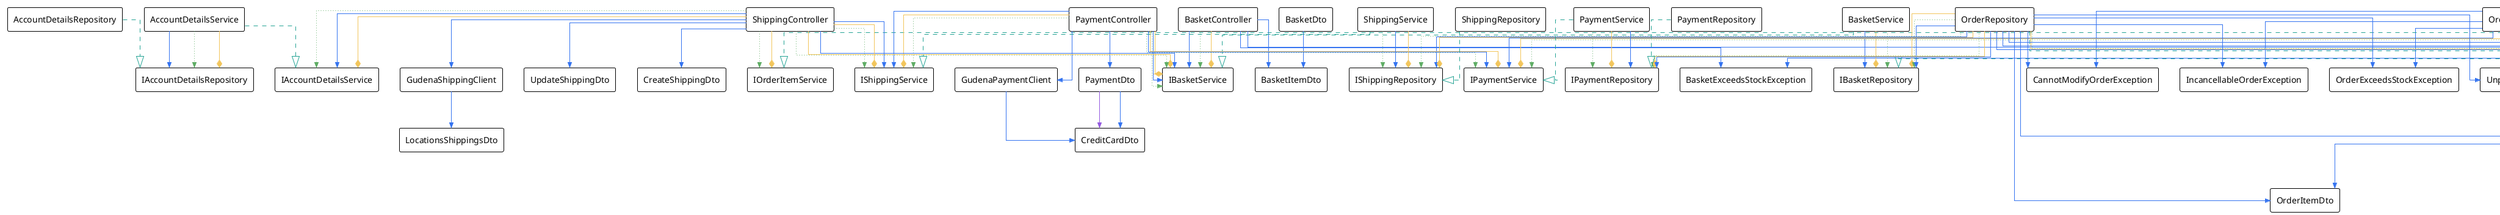 @startuml

!theme plain
top to bottom direction
skinparam linetype ortho

rectangle AccountDetailsRepository
rectangle AccountDetailsService
rectangle AuthController
rectangle BasketController
rectangle BasketDto
rectangle BasketExceedsStockException
rectangle BasketItemDto
rectangle BasketRepository
rectangle BasketService
rectangle BusinessInvalidStatusChangeException
rectangle BusinessOrderController
rectangle BusinessOrderDto
rectangle BusinessOrderItemDto
rectangle BusinessOrderRepository
rectangle BusinessOrderService
rectangle BusinessOwnershipException
rectangle BusinessProductController
rectangle BusinessProductRepository
rectangle BusinessProductReturnController
rectangle BusinessProductReturnDto
rectangle BusinessProductReturnRepository
rectangle BusinessProductReturnService
rectangle BusinessProductService
rectangle BusinessRegisterDto
rectangle BusinessWarrantyClaimController
rectangle BusinessWarrantyClaimDto
rectangle BusinessWarrantyClaimRepository
rectangle BusinessWarrantyClaimService
rectangle BuyerProductService
rectangle BuyerProductsController
rectangle BuyerRegisterDto
rectangle CannotModifyOrderException
rectangle CategoryController
rectangle CategoryRepository
rectangle CategoryService
rectangle CreateShippingDto
rectangle CreditCardDto
rectangle FavouriteController
rectangle FavouriteRepository
rectangle FavouriteService
rectangle GudenaPaymentClient
rectangle GudenaShippingClient
rectangle IAccountDetailsRepository
rectangle IAccountDetailsService
rectangle IBasketRepository
rectangle IBasketService
rectangle IBusinessOrderRepository
rectangle IBusinessOrderService
rectangle IBusinessProductRepository
rectangle IBusinessProductReturnRepository
rectangle IBusinessProductReturnService
rectangle IBusinessProductService
rectangle IBusinessWarrantyClaimRepository
rectangle IBusinessWarrantyClaimService
rectangle IBuyerProductService
rectangle ICategoryRepository
rectangle ICategoryService
rectangle IFavouriteRepository
rectangle IFavouriteService
rectangle IOrderItemRepository
rectangle IOrderItemService
rectangle IOrderRepository
rectangle IOrderService
rectangle IPaymentRepository
rectangle IPaymentService
rectangle IProductRepository
rectangle IProductReturnRepository
rectangle IProductReturnService
rectangle IShippingRepository
rectangle IShippingService
rectangle IWarrantyClaimRepository
rectangle IWarrantyClaimService
rectangle IncancellableOrderException
rectangle LocationsShippingsDto
rectangle LoginDto
rectangle NonReturnableProductException
rectangle OrderController
rectangle OrderExceedsStockException
rectangle OrderItemDto
rectangle OrderItemRepository
rectangle OrderItemService
rectangle OrderRepository
rectangle OrderService
rectangle OrderShippingDto
rectangle OrderUpdateDto
rectangle PaymentController
rectangle PaymentDto
rectangle PaymentRepository
rectangle PaymentService
rectangle ProductAlreadyReturnedException
rectangle ProductCreateDto
rectangle ProductRepository
rectangle ProductReturnController
rectangle ProductReturnDto
rectangle ProductReturnRepository
rectangle ProductReturnService
rectangle ResourceNotFoundException
rectangle ShippingController
rectangle ShippingRepository
rectangle ShippingService
rectangle UnpaidException
rectangle UpdateBusinessProductReturnStatusDto
rectangle UpdateBusinessWarrantyClaimStatusDto
rectangle UpdateOrderStatusDto
rectangle UpdateShippingDto
rectangle UserDoesNotOwnResourceException
rectangle UsersController
rectangle WarrantyAlreadyClaimedException
rectangle WarrantyClaimController
rectangle WarrantyClaimDto
rectangle WarrantyClaimRepository
rectangle WarrantyClaimService

AccountDetailsRepository              -[#24a394,dashed]-^  IAccountDetailsRepository            
AccountDetailsService                 -[#3574f0,plain]->>  IAccountDetailsRepository            
AccountDetailsService                 -[#5fad65,dotted]->>  IAccountDetailsRepository            
AccountDetailsService                 -[#f2c55c,plain]-*  IAccountDetailsRepository            
AccountDetailsService                 -[#24a394,dashed]-^  IAccountDetailsService               
AuthController                        -[#3574f0,plain]->>  BusinessRegisterDto                  
AuthController                        -[#3574f0,plain]->>  BuyerRegisterDto                     
AuthController                        -[#3574f0,plain]->>  LoginDto                             
BasketController                      -[#3574f0,plain]->>  BasketExceedsStockException          
BasketController                      -[#3574f0,plain]->>  BasketItemDto                        
BasketController                      -[#3574f0,plain]->>  IBasketService                       
BasketController                      -[#5fad65,dotted]->>  IBasketService                       
BasketController                      -[#f2c55c,plain]-*  IBasketService                       
BasketController                      -[#3574f0,plain]->>  ResourceNotFoundException            
BasketDto                             -[#3574f0,plain]->>  BasketItemDto                        
BasketRepository                      -[#3574f0,plain]->>  BasketExceedsStockException          
BasketRepository                      -[#24a394,dashed]-^  IBasketRepository                    
BasketRepository                      -[#3574f0,plain]->>  IProductRepository                   
BasketRepository                      -[#5fad65,dotted]->>  IProductRepository                   
BasketRepository                      -[#f2c55c,plain]-*  IProductRepository                   
BasketRepository                      -[#3574f0,plain]->>  ResourceNotFoundException            
BasketService                         -[#3574f0,plain]->>  IBasketRepository                    
BasketService                         -[#f2c55c,plain]-*  IBasketRepository                    
BasketService                         -[#5fad65,dotted]->>  IBasketRepository                    
BasketService                         -[#24a394,dashed]-^  IBasketService                       
BusinessOrderController               -[#3574f0,plain]->>  BusinessInvalidStatusChangeException 
BusinessOrderController               -[#3574f0,plain]->>  BusinessOrderDto                     
BusinessOrderController               -[#3574f0,plain]->>  BusinessOwnershipException           
BusinessOrderController               -[#f2c55c,plain]-*  IBusinessOrderService                
BusinessOrderController               -[#5fad65,dotted]->>  IBusinessOrderService                
BusinessOrderController               -[#3574f0,plain]->>  IBusinessOrderService                
BusinessOrderController               -[#3574f0,plain]->>  UpdateOrderStatusDto                 
BusinessOrderDto                      -[#3574f0,plain]->>  BusinessOrderItemDto                 
BusinessOrderRepository               -[#3574f0,plain]->>  BusinessInvalidStatusChangeException 
BusinessOrderRepository               -[#3574f0,plain]->>  BusinessOrderDto                     
BusinessOrderRepository               -[#3574f0,plain]->>  BusinessOrderItemDto                 
BusinessOrderRepository               -[#3574f0,plain]->>  BusinessOwnershipException           
BusinessOrderRepository               -[#24a394,dashed]-^  IBusinessOrderRepository             
BusinessOrderService                  -[#3574f0,plain]->>  BusinessOrderDto                     
BusinessOrderService                  -[#3574f0,plain]->>  IBusinessOrderRepository             
BusinessOrderService                  -[#f2c55c,plain]-*  IBusinessOrderRepository             
BusinessOrderService                  -[#5fad65,dotted]->>  IBusinessOrderRepository             
BusinessOrderService                  -[#24a394,dashed]-^  IBusinessOrderService                
BusinessProductController             -[#3574f0,plain]->>  IBusinessProductService              
BusinessProductController             -[#5fad65,dotted]->>  IBusinessProductService              
BusinessProductController             -[#f2c55c,plain]-*  IBusinessProductService              
BusinessProductController             -[#3574f0,plain]->>  ProductCreateDto                     
BusinessProductRepository             -[#24a394,dashed]-^  IBusinessProductRepository           
BusinessProductReturnController       -[#3574f0,plain]->>  BusinessProductReturnDto             
BusinessProductReturnController       -[#3574f0,plain]->>  IBusinessProductReturnService        
BusinessProductReturnController       -[#5fad65,dotted]->>  IBusinessProductReturnService        
BusinessProductReturnController       -[#f2c55c,plain]-*  IBusinessProductReturnService        
BusinessProductReturnController       -[#3574f0,plain]->>  UpdateBusinessProductReturnStatusDto 
BusinessProductReturnRepository       -[#3574f0,plain]->>  BusinessProductReturnDto             
BusinessProductReturnRepository       -[#24a394,dashed]-^  IBusinessProductReturnRepository     
BusinessProductReturnService          -[#3574f0,plain]->>  BusinessProductReturnDto             
BusinessProductReturnService          -[#5fad65,dotted]->>  IBusinessProductReturnRepository     
BusinessProductReturnService          -[#f2c55c,plain]-*  IBusinessProductReturnRepository     
BusinessProductReturnService          -[#3574f0,plain]->>  IBusinessProductReturnRepository     
BusinessProductReturnService          -[#24a394,dashed]-^  IBusinessProductReturnService        
BusinessProductService                -[#3574f0,plain]->>  IBusinessProductRepository           
BusinessProductService                -[#5fad65,dotted]->>  IBusinessProductRepository           
BusinessProductService                -[#f2c55c,plain]-*  IBusinessProductRepository           
BusinessProductService                -[#24a394,dashed]-^  IBusinessProductService              
BusinessProductService                -[#3574f0,plain]->>  ProductCreateDto                     
BusinessWarrantyClaimController       -[#3574f0,plain]->>  BusinessInvalidStatusChangeException 
BusinessWarrantyClaimController       -[#3574f0,plain]->>  BusinessOwnershipException           
BusinessWarrantyClaimController       -[#3574f0,plain]->>  BusinessWarrantyClaimDto             
BusinessWarrantyClaimController       -[#f2c55c,plain]-*  IBusinessWarrantyClaimService        
BusinessWarrantyClaimController       -[#3574f0,plain]->>  IBusinessWarrantyClaimService        
BusinessWarrantyClaimController       -[#5fad65,dotted]->>  IBusinessWarrantyClaimService        
BusinessWarrantyClaimController       -[#3574f0,plain]->>  UpdateBusinessWarrantyClaimStatusDto 
BusinessWarrantyClaimRepository       -[#3574f0,plain]->>  BusinessInvalidStatusChangeException 
BusinessWarrantyClaimRepository       -[#3574f0,plain]->>  BusinessOwnershipException           
BusinessWarrantyClaimRepository       -[#3574f0,plain]->>  BusinessWarrantyClaimDto             
BusinessWarrantyClaimRepository       -[#24a394,dashed]-^  IBusinessWarrantyClaimRepository     
BusinessWarrantyClaimService          -[#3574f0,plain]->>  BusinessWarrantyClaimDto             
BusinessWarrantyClaimService          -[#5fad65,dotted]->>  IBusinessWarrantyClaimRepository     
BusinessWarrantyClaimService          -[#3574f0,plain]->>  IBusinessWarrantyClaimRepository     
BusinessWarrantyClaimService          -[#f2c55c,plain]-*  IBusinessWarrantyClaimRepository     
BusinessWarrantyClaimService          -[#24a394,dashed]-^  IBusinessWarrantyClaimService        
BuyerProductService                   -[#24a394,dashed]-^  IBuyerProductService                 
BuyerProductService                   -[#3574f0,plain]->>  IProductRepository                   
BuyerProductService                   -[#5fad65,dotted]->>  IProductRepository                   
BuyerProductService                   -[#f2c55c,plain]-*  IProductRepository                   
BuyerProductsController               -[#5fad65,dotted]->>  IBuyerProductService                 
BuyerProductsController               -[#f2c55c,plain]-*  IBuyerProductService                 
BuyerProductsController               -[#3574f0,plain]->>  IBuyerProductService                 
CategoryController                    -[#3574f0,plain]->>  ICategoryService                     
CategoryController                    -[#f2c55c,plain]-*  ICategoryService                     
CategoryController                    -[#5fad65,dotted]->>  ICategoryService                     
CategoryRepository                    -[#24a394,dashed]-^  ICategoryRepository                  
CategoryService                       -[#5fad65,dotted]->>  ICategoryRepository                  
CategoryService                       -[#f2c55c,plain]-*  ICategoryRepository                  
CategoryService                       -[#3574f0,plain]->>  ICategoryRepository                  
CategoryService                       -[#24a394,dashed]-^  ICategoryService                     
FavouriteController                   -[#3574f0,plain]->>  IFavouriteService                    
FavouriteController                   -[#5fad65,dotted]->>  IFavouriteService                    
FavouriteController                   -[#f2c55c,plain]-*  IFavouriteService                    
FavouriteRepository                   -[#24a394,dashed]-^  IFavouriteRepository                 
FavouriteRepository                   -[#f2c55c,plain]-*  IProductRepository                   
FavouriteRepository                   -[#5fad65,dotted]->>  IProductRepository                   
FavouriteService                      -[#5fad65,dotted]->>  IFavouriteRepository                 
FavouriteService                      -[#3574f0,plain]->>  IFavouriteRepository                 
FavouriteService                      -[#f2c55c,plain]-*  IFavouriteRepository                 
FavouriteService                      -[#24a394,dashed]-^  IFavouriteService                    
GudenaPaymentClient                   -[#3574f0,plain]->>  CreditCardDto                        
GudenaShippingClient                  -[#3574f0,plain]->>  LocationsShippingsDto                
IBusinessOrderRepository              -[#3574f0,plain]->>  BusinessOrderDto                     
IBusinessOrderService                 -[#3574f0,plain]->>  BusinessOrderDto                     
IBusinessProductReturnRepository      -[#3574f0,plain]->>  BusinessProductReturnDto             
IBusinessProductReturnService         -[#3574f0,plain]->>  BusinessProductReturnDto             
IBusinessProductService               -[#3574f0,plain]->>  ProductCreateDto                     
IBusinessWarrantyClaimRepository      -[#3574f0,plain]->>  BusinessWarrantyClaimDto             
IBusinessWarrantyClaimService         -[#3574f0,plain]->>  BusinessWarrantyClaimDto             
IOrderRepository                      -[#3574f0,plain]->>  OrderUpdateDto                       
IOrderService                         -[#3574f0,plain]->>  OrderUpdateDto                       
IProductReturnRepository              -[#3574f0,plain]->>  ProductReturnDto                     
IProductReturnService                 -[#3574f0,plain]->>  ProductReturnDto                     
IWarrantyClaimRepository              -[#3574f0,plain]->>  WarrantyClaimDto                     
IWarrantyClaimService                 -[#3574f0,plain]->>  WarrantyClaimDto                     
OrderController                       -[#3574f0,plain]->>  CannotModifyOrderException           
OrderController                       -[#3574f0,plain]->>  IOrderService                        
OrderController                       -[#5fad65,dotted]->>  IOrderService                        
OrderController                       -[#f2c55c,plain]-*  IOrderService                        
OrderController                       -[#3574f0,plain]->>  IPaymentService                      
OrderController                       -[#f2c55c,plain]-*  IPaymentService                      
OrderController                       -[#5fad65,dotted]->>  IPaymentService                      
OrderController                       -[#3574f0,plain]->>  IncancellableOrderException          
OrderController                       -[#3574f0,plain]->>  OrderExceedsStockException           
OrderController                       -[#3574f0,plain]->>  OrderUpdateDto                       
OrderController                       -[#3574f0,plain]->>  ResourceNotFoundException            
OrderController                       -[#3574f0,plain]->>  UnpaidException                      
OrderController                       -[#3574f0,plain]->>  UserDoesNotOwnResourceException      
OrderItemRepository                   -[#24a394,dashed]-^  IOrderItemRepository                 
OrderItemService                      -[#f2c55c,plain]-*  IOrderItemRepository                 
OrderItemService                      -[#3574f0,plain]->>  IOrderItemRepository                 
OrderItemService                      -[#5fad65,dotted]->>  IOrderItemRepository                 
OrderItemService                      -[#24a394,dashed]-^  IOrderItemService                    
OrderRepository                       -[#3574f0,plain]->>  CannotModifyOrderException           
OrderRepository                       -[#f2c55c,plain]-*  IBasketRepository                    
OrderRepository                       -[#5fad65,dotted]->>  IBasketRepository                    
OrderRepository                       -[#3574f0,plain]->>  IBasketRepository                    
OrderRepository                       -[#24a394,dashed]-^  IOrderRepository                     
OrderRepository                       -[#5fad65,dotted]->>  IPaymentRepository                   
OrderRepository                       -[#f2c55c,plain]-*  IPaymentRepository                   
OrderRepository                       -[#3574f0,plain]->>  IPaymentRepository                   
OrderRepository                       -[#5fad65,dotted]->>  IProductRepository                   
OrderRepository                       -[#f2c55c,plain]-*  IProductRepository                   
OrderRepository                       -[#3574f0,plain]->>  IProductRepository                   
OrderRepository                       -[#3574f0,plain]->>  IShippingRepository                  
OrderRepository                       -[#f2c55c,plain]-*  IShippingRepository                  
OrderRepository                       -[#5fad65,dotted]->>  IShippingRepository                  
OrderRepository                       -[#3574f0,plain]->>  IncancellableOrderException          
OrderRepository                       -[#3574f0,plain]->>  OrderExceedsStockException           
OrderRepository                       -[#3574f0,plain]->>  OrderItemDto                         
OrderRepository                       -[#3574f0,plain]->>  OrderUpdateDto                       
OrderRepository                       -[#3574f0,plain]->>  ResourceNotFoundException            
OrderRepository                       -[#3574f0,plain]->>  UnpaidException                      
OrderRepository                       -[#3574f0,plain]->>  UserDoesNotOwnResourceException      
OrderService                          -[#f2c55c,plain]-*  IOrderRepository                     
OrderService                          -[#5fad65,dotted]->>  IOrderRepository                     
OrderService                          -[#3574f0,plain]->>  IOrderRepository                     
OrderService                          -[#24a394,dashed]-^  IOrderService                        
OrderService                          -[#3574f0,plain]->>  OrderUpdateDto                       
OrderUpdateDto                        -[#3574f0,plain]->>  OrderItemDto                         
PaymentController                     -[#3574f0,plain]->>  GudenaPaymentClient                  
PaymentController                     -[#f2c55c,plain]-*  IBasketService                       
PaymentController                     -[#3574f0,plain]->>  IBasketService                       
PaymentController                     -[#5fad65,dotted]->>  IBasketService                       
PaymentController                     -[#f2c55c,plain]-*  IPaymentService                      
PaymentController                     -[#3574f0,plain]->>  IPaymentService                      
PaymentController                     -[#5fad65,dotted]->>  IPaymentService                      
PaymentController                     -[#3574f0,plain]->>  IShippingService                     
PaymentController                     -[#f2c55c,plain]-*  IShippingService                     
PaymentController                     -[#5fad65,dotted]->>  IShippingService                     
PaymentController                     -[#3574f0,plain]->>  PaymentDto                           
PaymentDto                            -[#955ae0,plain]->>  CreditCardDto                        
PaymentDto                            -[#3574f0,plain]->>  CreditCardDto                        
PaymentRepository                     -[#24a394,dashed]-^  IPaymentRepository                   
PaymentService                        -[#5fad65,dotted]->>  IPaymentRepository                   
PaymentService                        -[#f2c55c,plain]-*  IPaymentRepository                   
PaymentService                        -[#3574f0,plain]->>  IPaymentRepository                   
PaymentService                        -[#24a394,dashed]-^  IPaymentService                      
ProductRepository                     -[#24a394,dashed]-^  IProductRepository                   
ProductReturnController               -[#5fad65,dotted]->>  IProductReturnService                
ProductReturnController               -[#f2c55c,plain]-*  IProductReturnService                
ProductReturnController               -[#3574f0,plain]->>  IProductReturnService                
ProductReturnController               -[#3574f0,plain]->>  NonReturnableProductException        
ProductReturnController               -[#3574f0,plain]->>  ProductAlreadyReturnedException      
ProductReturnController               -[#3574f0,plain]->>  ProductReturnDto                     
ProductReturnController               -[#3574f0,plain]->>  ResourceNotFoundException            
ProductReturnController               -[#3574f0,plain]->>  UserDoesNotOwnResourceException      
ProductReturnRepository               -[#24a394,dashed]-^  IProductReturnRepository             
ProductReturnRepository               -[#3574f0,plain]->>  NonReturnableProductException        
ProductReturnRepository               -[#3574f0,plain]->>  ProductAlreadyReturnedException      
ProductReturnRepository               -[#3574f0,plain]->>  ProductReturnDto                     
ProductReturnRepository               -[#3574f0,plain]->>  ResourceNotFoundException            
ProductReturnRepository               -[#3574f0,plain]->>  UserDoesNotOwnResourceException      
ProductReturnService                  -[#5fad65,dotted]->>  IProductReturnRepository             
ProductReturnService                  -[#f2c55c,plain]-*  IProductReturnRepository             
ProductReturnService                  -[#3574f0,plain]->>  IProductReturnRepository             
ProductReturnService                  -[#24a394,dashed]-^  IProductReturnService                
ProductReturnService                  -[#3574f0,plain]->>  ProductReturnDto                     
ShippingController                    -[#3574f0,plain]->>  CreateShippingDto                    
ShippingController                    -[#3574f0,plain]->>  GudenaShippingClient                 
ShippingController                    -[#5fad65,dotted]->>  IAccountDetailsService               
ShippingController                    -[#3574f0,plain]->>  IAccountDetailsService               
ShippingController                    -[#f2c55c,plain]-*  IAccountDetailsService               
ShippingController                    -[#3574f0,plain]->>  IBasketService                       
ShippingController                    -[#f2c55c,plain]-*  IBasketService                       
ShippingController                    -[#5fad65,dotted]->>  IBasketService                       
ShippingController                    -[#5fad65,dotted]->>  IOrderItemService                    
ShippingController                    -[#f2c55c,plain]-*  IOrderItemService                    
ShippingController                    -[#3574f0,plain]->>  IShippingService                     
ShippingController                    -[#f2c55c,plain]-*  IShippingService                     
ShippingController                    -[#5fad65,dotted]->>  IShippingService                     
ShippingController                    -[#3574f0,plain]->>  UpdateShippingDto                    
ShippingRepository                    -[#24a394,dashed]-^  IShippingRepository                  
ShippingService                       -[#5fad65,dotted]->>  IShippingRepository                  
ShippingService                       -[#3574f0,plain]->>  IShippingRepository                  
ShippingService                       -[#f2c55c,plain]-*  IShippingRepository                  
ShippingService                       -[#24a394,dashed]-^  IShippingService                     
WarrantyClaimController               -[#5fad65,dotted]->>  IWarrantyClaimService                
WarrantyClaimController               -[#3574f0,plain]->>  IWarrantyClaimService                
WarrantyClaimController               -[#f2c55c,plain]-*  IWarrantyClaimService                
WarrantyClaimController               -[#3574f0,plain]->>  ResourceNotFoundException            
WarrantyClaimController               -[#3574f0,plain]->>  UserDoesNotOwnResourceException      
WarrantyClaimController               -[#3574f0,plain]->>  WarrantyAlreadyClaimedException      
WarrantyClaimController               -[#3574f0,plain]->>  WarrantyClaimDto                     
WarrantyClaimRepository               -[#24a394,dashed]-^  IWarrantyClaimRepository             
WarrantyClaimRepository               -[#3574f0,plain]->>  ResourceNotFoundException            
WarrantyClaimRepository               -[#3574f0,plain]->>  UserDoesNotOwnResourceException      
WarrantyClaimRepository               -[#3574f0,plain]->>  WarrantyAlreadyClaimedException      
WarrantyClaimRepository               -[#3574f0,plain]->>  WarrantyClaimDto                     
WarrantyClaimService                  -[#3574f0,plain]->>  IWarrantyClaimRepository             
WarrantyClaimService                  -[#5fad65,dotted]->>  IWarrantyClaimRepository             
WarrantyClaimService                  -[#f2c55c,plain]-*  IWarrantyClaimRepository             
WarrantyClaimService                  -[#24a394,dashed]-^  IWarrantyClaimService                
WarrantyClaimService                  -[#3574f0,plain]->>  WarrantyClaimDto                     
@enduml
